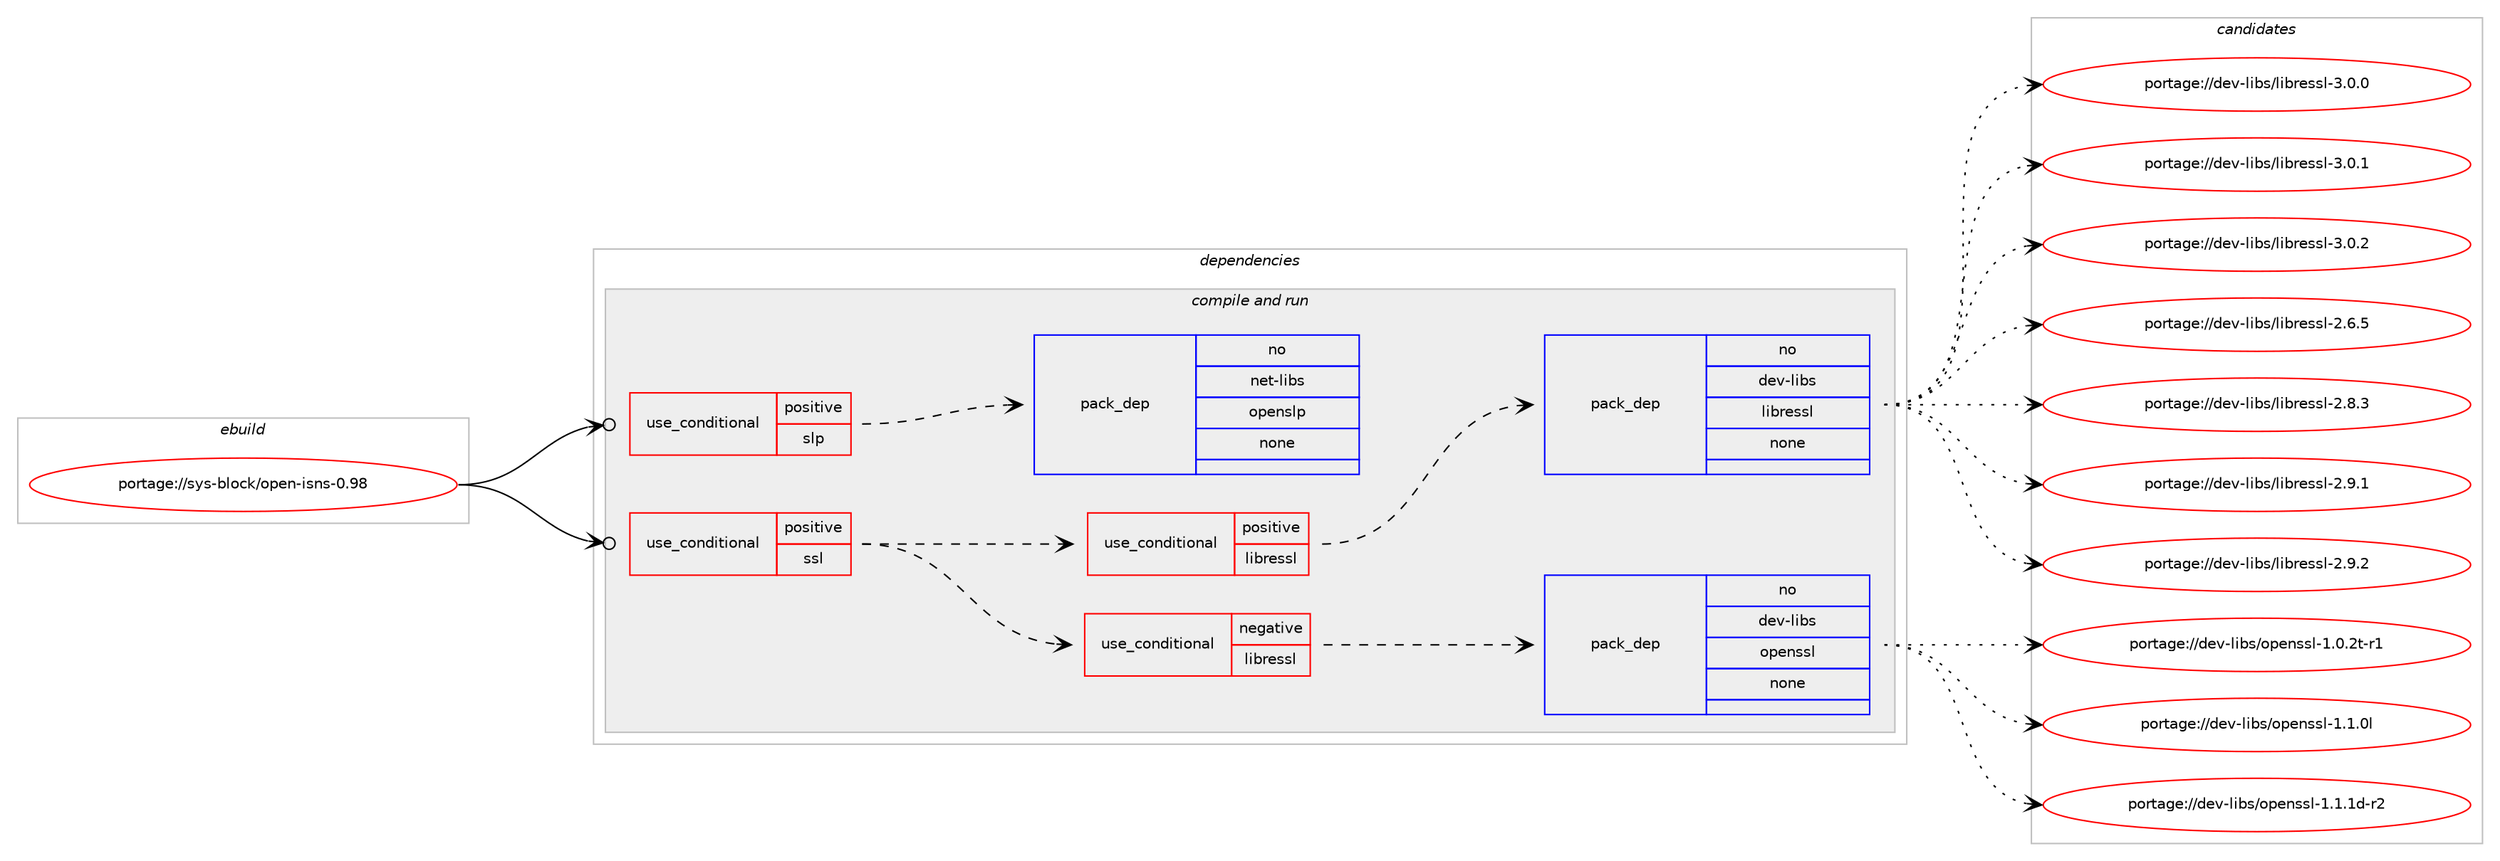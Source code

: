 digraph prolog {

# *************
# Graph options
# *************

newrank=true;
concentrate=true;
compound=true;
graph [rankdir=LR,fontname=Helvetica,fontsize=10,ranksep=1.5];#, ranksep=2.5, nodesep=0.2];
edge  [arrowhead=vee];
node  [fontname=Helvetica,fontsize=10];

# **********
# The ebuild
# **********

subgraph cluster_leftcol {
color=gray;
rank=same;
label=<<i>ebuild</i>>;
id [label="portage://sys-block/open-isns-0.98", color=red, width=4, href="../sys-block/open-isns-0.98.svg"];
}

# ****************
# The dependencies
# ****************

subgraph cluster_midcol {
color=gray;
label=<<i>dependencies</i>>;
subgraph cluster_compile {
fillcolor="#eeeeee";
style=filled;
label=<<i>compile</i>>;
}
subgraph cluster_compileandrun {
fillcolor="#eeeeee";
style=filled;
label=<<i>compile and run</i>>;
subgraph cond100825 {
dependency414431 [label=<<TABLE BORDER="0" CELLBORDER="1" CELLSPACING="0" CELLPADDING="4"><TR><TD ROWSPAN="3" CELLPADDING="10">use_conditional</TD></TR><TR><TD>positive</TD></TR><TR><TD>slp</TD></TR></TABLE>>, shape=none, color=red];
subgraph pack306673 {
dependency414432 [label=<<TABLE BORDER="0" CELLBORDER="1" CELLSPACING="0" CELLPADDING="4" WIDTH="220"><TR><TD ROWSPAN="6" CELLPADDING="30">pack_dep</TD></TR><TR><TD WIDTH="110">no</TD></TR><TR><TD>net-libs</TD></TR><TR><TD>openslp</TD></TR><TR><TD>none</TD></TR><TR><TD></TD></TR></TABLE>>, shape=none, color=blue];
}
dependency414431:e -> dependency414432:w [weight=20,style="dashed",arrowhead="vee"];
}
id:e -> dependency414431:w [weight=20,style="solid",arrowhead="odotvee"];
subgraph cond100826 {
dependency414433 [label=<<TABLE BORDER="0" CELLBORDER="1" CELLSPACING="0" CELLPADDING="4"><TR><TD ROWSPAN="3" CELLPADDING="10">use_conditional</TD></TR><TR><TD>positive</TD></TR><TR><TD>ssl</TD></TR></TABLE>>, shape=none, color=red];
subgraph cond100827 {
dependency414434 [label=<<TABLE BORDER="0" CELLBORDER="1" CELLSPACING="0" CELLPADDING="4"><TR><TD ROWSPAN="3" CELLPADDING="10">use_conditional</TD></TR><TR><TD>negative</TD></TR><TR><TD>libressl</TD></TR></TABLE>>, shape=none, color=red];
subgraph pack306674 {
dependency414435 [label=<<TABLE BORDER="0" CELLBORDER="1" CELLSPACING="0" CELLPADDING="4" WIDTH="220"><TR><TD ROWSPAN="6" CELLPADDING="30">pack_dep</TD></TR><TR><TD WIDTH="110">no</TD></TR><TR><TD>dev-libs</TD></TR><TR><TD>openssl</TD></TR><TR><TD>none</TD></TR><TR><TD></TD></TR></TABLE>>, shape=none, color=blue];
}
dependency414434:e -> dependency414435:w [weight=20,style="dashed",arrowhead="vee"];
}
dependency414433:e -> dependency414434:w [weight=20,style="dashed",arrowhead="vee"];
subgraph cond100828 {
dependency414436 [label=<<TABLE BORDER="0" CELLBORDER="1" CELLSPACING="0" CELLPADDING="4"><TR><TD ROWSPAN="3" CELLPADDING="10">use_conditional</TD></TR><TR><TD>positive</TD></TR><TR><TD>libressl</TD></TR></TABLE>>, shape=none, color=red];
subgraph pack306675 {
dependency414437 [label=<<TABLE BORDER="0" CELLBORDER="1" CELLSPACING="0" CELLPADDING="4" WIDTH="220"><TR><TD ROWSPAN="6" CELLPADDING="30">pack_dep</TD></TR><TR><TD WIDTH="110">no</TD></TR><TR><TD>dev-libs</TD></TR><TR><TD>libressl</TD></TR><TR><TD>none</TD></TR><TR><TD></TD></TR></TABLE>>, shape=none, color=blue];
}
dependency414436:e -> dependency414437:w [weight=20,style="dashed",arrowhead="vee"];
}
dependency414433:e -> dependency414436:w [weight=20,style="dashed",arrowhead="vee"];
}
id:e -> dependency414433:w [weight=20,style="solid",arrowhead="odotvee"];
}
subgraph cluster_run {
fillcolor="#eeeeee";
style=filled;
label=<<i>run</i>>;
}
}

# **************
# The candidates
# **************

subgraph cluster_choices {
rank=same;
color=gray;
label=<<i>candidates</i>>;

subgraph choice306673 {
color=black;
nodesep=1;
}
subgraph choice306674 {
color=black;
nodesep=1;
choiceportage1001011184510810598115471111121011101151151084549464846501164511449 [label="portage://dev-libs/openssl-1.0.2t-r1", color=red, width=4,href="../dev-libs/openssl-1.0.2t-r1.svg"];
choiceportage100101118451081059811547111112101110115115108454946494648108 [label="portage://dev-libs/openssl-1.1.0l", color=red, width=4,href="../dev-libs/openssl-1.1.0l.svg"];
choiceportage1001011184510810598115471111121011101151151084549464946491004511450 [label="portage://dev-libs/openssl-1.1.1d-r2", color=red, width=4,href="../dev-libs/openssl-1.1.1d-r2.svg"];
dependency414435:e -> choiceportage1001011184510810598115471111121011101151151084549464846501164511449:w [style=dotted,weight="100"];
dependency414435:e -> choiceportage100101118451081059811547111112101110115115108454946494648108:w [style=dotted,weight="100"];
dependency414435:e -> choiceportage1001011184510810598115471111121011101151151084549464946491004511450:w [style=dotted,weight="100"];
}
subgraph choice306675 {
color=black;
nodesep=1;
choiceportage10010111845108105981154710810598114101115115108455046544653 [label="portage://dev-libs/libressl-2.6.5", color=red, width=4,href="../dev-libs/libressl-2.6.5.svg"];
choiceportage10010111845108105981154710810598114101115115108455046564651 [label="portage://dev-libs/libressl-2.8.3", color=red, width=4,href="../dev-libs/libressl-2.8.3.svg"];
choiceportage10010111845108105981154710810598114101115115108455046574649 [label="portage://dev-libs/libressl-2.9.1", color=red, width=4,href="../dev-libs/libressl-2.9.1.svg"];
choiceportage10010111845108105981154710810598114101115115108455046574650 [label="portage://dev-libs/libressl-2.9.2", color=red, width=4,href="../dev-libs/libressl-2.9.2.svg"];
choiceportage10010111845108105981154710810598114101115115108455146484648 [label="portage://dev-libs/libressl-3.0.0", color=red, width=4,href="../dev-libs/libressl-3.0.0.svg"];
choiceportage10010111845108105981154710810598114101115115108455146484649 [label="portage://dev-libs/libressl-3.0.1", color=red, width=4,href="../dev-libs/libressl-3.0.1.svg"];
choiceportage10010111845108105981154710810598114101115115108455146484650 [label="portage://dev-libs/libressl-3.0.2", color=red, width=4,href="../dev-libs/libressl-3.0.2.svg"];
dependency414437:e -> choiceportage10010111845108105981154710810598114101115115108455046544653:w [style=dotted,weight="100"];
dependency414437:e -> choiceportage10010111845108105981154710810598114101115115108455046564651:w [style=dotted,weight="100"];
dependency414437:e -> choiceportage10010111845108105981154710810598114101115115108455046574649:w [style=dotted,weight="100"];
dependency414437:e -> choiceportage10010111845108105981154710810598114101115115108455046574650:w [style=dotted,weight="100"];
dependency414437:e -> choiceportage10010111845108105981154710810598114101115115108455146484648:w [style=dotted,weight="100"];
dependency414437:e -> choiceportage10010111845108105981154710810598114101115115108455146484649:w [style=dotted,weight="100"];
dependency414437:e -> choiceportage10010111845108105981154710810598114101115115108455146484650:w [style=dotted,weight="100"];
}
}

}
